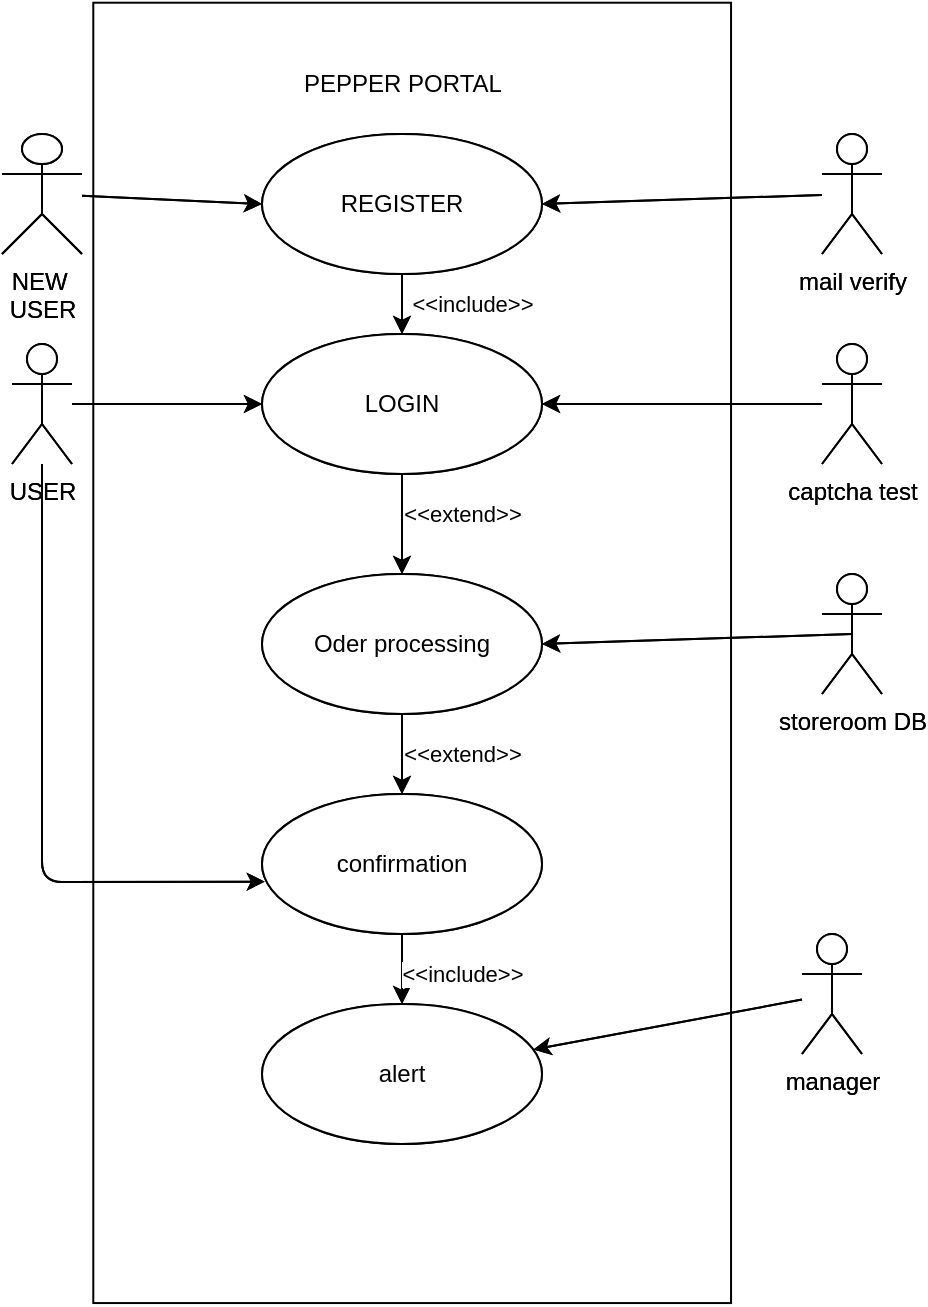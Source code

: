 <mxfile>
    <diagram id="vSFggznAbJeWguTk73ND" name="Page-1">
        <mxGraphModel dx="712" dy="632" grid="1" gridSize="10" guides="1" tooltips="1" connect="1" arrows="1" fold="1" page="1" pageScale="1" pageWidth="850" pageHeight="1100" math="0" shadow="0">
            <root>
                <mxCell id="0"/>
                <mxCell id="1" parent="0"/>
                <mxCell id="18" value="" style="rounded=0;whiteSpace=wrap;html=1;rotation=90;" parent="1" vertex="1">
                    <mxGeometry x="-80" y="180" width="650.17" height="318.88" as="geometry"/>
                </mxCell>
                <mxCell id="5" value="" style="edgeStyle=none;html=1;entryX=0;entryY=0.5;entryDx=0;entryDy=0;" parent="1" source="2" target="15" edge="1">
                    <mxGeometry relative="1" as="geometry">
                        <mxPoint x="170" y="115.385" as="targetPoint"/>
                    </mxGeometry>
                </mxCell>
                <mxCell id="39" style="edgeStyle=none;html=1;entryX=0.01;entryY=0.626;entryDx=0;entryDy=0;entryPerimeter=0;" edge="1" parent="1" source="2" target="28">
                    <mxGeometry relative="1" as="geometry">
                        <Array as="points">
                            <mxPoint x="60" y="454"/>
                        </Array>
                    </mxGeometry>
                </mxCell>
                <mxCell id="2" value="USER" style="shape=umlActor;verticalLabelPosition=bottom;verticalAlign=top;html=1;outlineConnect=0;" parent="1" vertex="1">
                    <mxGeometry x="45" y="185" width="30" height="60" as="geometry"/>
                </mxCell>
                <mxCell id="35" style="edgeStyle=none;html=1;" edge="1" parent="1" source="3" target="33">
                    <mxGeometry relative="1" as="geometry"/>
                </mxCell>
                <mxCell id="3" value="manager" style="shape=umlActor;verticalLabelPosition=bottom;verticalAlign=top;html=1;outlineConnect=0;" parent="1" vertex="1">
                    <mxGeometry x="440" y="480" width="30" height="60" as="geometry"/>
                </mxCell>
                <mxCell id="25" value="&amp;lt;&amp;lt;extend&amp;gt;&amp;gt;" style="edgeStyle=none;html=1;exitX=0.5;exitY=1;exitDx=0;exitDy=0;entryX=0.5;entryY=0;entryDx=0;entryDy=0;" edge="1" parent="1" source="12" target="15">
                    <mxGeometry x="1" y="212" relative="1" as="geometry">
                        <Array as="points"/>
                        <mxPoint x="-182" y="210" as="offset"/>
                    </mxGeometry>
                </mxCell>
                <mxCell id="12" value="REGISTER" style="ellipse;whiteSpace=wrap;html=1;" parent="1" vertex="1">
                    <mxGeometry x="170" y="80" width="140" height="70" as="geometry"/>
                </mxCell>
                <mxCell id="16" style="edgeStyle=none;html=1;entryX=0;entryY=0.5;entryDx=0;entryDy=0;" parent="1" source="13" target="12" edge="1">
                    <mxGeometry relative="1" as="geometry"/>
                </mxCell>
                <mxCell id="13" value="NEW&amp;nbsp;&lt;br&gt;USER" style="shape=umlActor;verticalLabelPosition=bottom;verticalAlign=top;html=1;outlineConnect=0;" parent="1" vertex="1">
                    <mxGeometry x="40" y="80" width="40" height="60" as="geometry"/>
                </mxCell>
                <mxCell id="30" style="edgeStyle=none;html=1;exitX=0.5;exitY=1;exitDx=0;exitDy=0;" edge="1" parent="1" source="15" target="27">
                    <mxGeometry relative="1" as="geometry"/>
                </mxCell>
                <mxCell id="15" value="LOGIN" style="ellipse;whiteSpace=wrap;html=1;" parent="1" vertex="1">
                    <mxGeometry x="170" y="180" width="140" height="70" as="geometry"/>
                </mxCell>
                <mxCell id="23" style="edgeStyle=none;html=1;" edge="1" parent="1" source="20" target="15">
                    <mxGeometry relative="1" as="geometry"/>
                </mxCell>
                <mxCell id="20" value="captcha test" style="shape=umlActor;verticalLabelPosition=bottom;verticalAlign=top;html=1;outlineConnect=0;" vertex="1" parent="1">
                    <mxGeometry x="450" y="185" width="30" height="60" as="geometry"/>
                </mxCell>
                <mxCell id="24" style="edgeStyle=none;html=1;entryX=1;entryY=0.5;entryDx=0;entryDy=0;" edge="1" parent="1" source="21" target="12">
                    <mxGeometry relative="1" as="geometry"/>
                </mxCell>
                <mxCell id="21" value="mail verify" style="shape=umlActor;verticalLabelPosition=bottom;verticalAlign=top;html=1;outlineConnect=0;" vertex="1" parent="1">
                    <mxGeometry x="450" y="80" width="30" height="60" as="geometry"/>
                </mxCell>
                <mxCell id="31" style="edgeStyle=none;html=1;exitX=0.5;exitY=1;exitDx=0;exitDy=0;" edge="1" parent="1" source="27" target="28">
                    <mxGeometry relative="1" as="geometry"/>
                </mxCell>
                <mxCell id="27" value="Oder processing" style="ellipse;whiteSpace=wrap;html=1;" vertex="1" parent="1">
                    <mxGeometry x="170" y="300" width="140" height="70" as="geometry"/>
                </mxCell>
                <mxCell id="34" style="edgeStyle=none;html=1;exitX=0.5;exitY=1;exitDx=0;exitDy=0;entryX=0.5;entryY=0;entryDx=0;entryDy=0;" edge="1" parent="1" source="28" target="33">
                    <mxGeometry relative="1" as="geometry"/>
                </mxCell>
                <mxCell id="28" value="confirmation" style="ellipse;whiteSpace=wrap;html=1;" vertex="1" parent="1">
                    <mxGeometry x="170" y="410" width="140" height="70" as="geometry"/>
                </mxCell>
                <mxCell id="37" style="edgeStyle=none;html=1;exitX=0.5;exitY=0.5;exitDx=0;exitDy=0;exitPerimeter=0;entryX=1;entryY=0.5;entryDx=0;entryDy=0;" edge="1" parent="1" source="32" target="27">
                    <mxGeometry relative="1" as="geometry"/>
                </mxCell>
                <mxCell id="32" value="storeroom DB" style="shape=umlActor;verticalLabelPosition=bottom;verticalAlign=top;html=1;outlineConnect=0;" vertex="1" parent="1">
                    <mxGeometry x="450" y="300" width="30" height="60" as="geometry"/>
                </mxCell>
                <mxCell id="33" value="alert" style="ellipse;whiteSpace=wrap;html=1;" vertex="1" parent="1">
                    <mxGeometry x="170" y="515" width="140" height="70" as="geometry"/>
                </mxCell>
                <mxCell id="41" value="" style="edgeStyle=none;html=1;entryX=0;entryY=0.5;entryDx=0;entryDy=0;" edge="1" parent="1" source="43" target="51">
                    <mxGeometry relative="1" as="geometry">
                        <mxPoint x="170" y="115.385" as="targetPoint"/>
                    </mxGeometry>
                </mxCell>
                <mxCell id="42" style="edgeStyle=none;html=1;entryX=0.01;entryY=0.626;entryDx=0;entryDy=0;entryPerimeter=0;" edge="1" parent="1" source="43" target="59">
                    <mxGeometry relative="1" as="geometry">
                        <Array as="points">
                            <mxPoint x="60" y="454"/>
                        </Array>
                    </mxGeometry>
                </mxCell>
                <mxCell id="43" value="USER" style="shape=umlActor;verticalLabelPosition=bottom;verticalAlign=top;html=1;outlineConnect=0;" vertex="1" parent="1">
                    <mxGeometry x="45" y="185" width="30" height="60" as="geometry"/>
                </mxCell>
                <mxCell id="44" style="edgeStyle=none;html=1;" edge="1" parent="1" source="45" target="62">
                    <mxGeometry relative="1" as="geometry"/>
                </mxCell>
                <mxCell id="45" value="manager" style="shape=umlActor;verticalLabelPosition=bottom;verticalAlign=top;html=1;outlineConnect=0;" vertex="1" parent="1">
                    <mxGeometry x="440" y="480" width="30" height="60" as="geometry"/>
                </mxCell>
                <mxCell id="46" value="&amp;lt;&amp;lt;extend&amp;gt;&amp;gt;" style="edgeStyle=none;html=1;exitX=0.5;exitY=1;exitDx=0;exitDy=0;entryX=0.5;entryY=0;entryDx=0;entryDy=0;" edge="1" parent="1" source="47" target="51">
                    <mxGeometry x="1" y="95" relative="1" as="geometry">
                        <Array as="points"/>
                        <mxPoint x="-65" y="90" as="offset"/>
                    </mxGeometry>
                </mxCell>
                <mxCell id="47" value="REGISTER" style="ellipse;whiteSpace=wrap;html=1;" vertex="1" parent="1">
                    <mxGeometry x="170" y="80" width="140" height="70" as="geometry"/>
                </mxCell>
                <mxCell id="48" style="edgeStyle=none;html=1;entryX=0;entryY=0.5;entryDx=0;entryDy=0;" edge="1" parent="1" source="49" target="47">
                    <mxGeometry relative="1" as="geometry"/>
                </mxCell>
                <mxCell id="49" value="NEW&amp;nbsp;&lt;br&gt;USER" style="shape=umlActor;verticalLabelPosition=bottom;verticalAlign=top;html=1;outlineConnect=0;" vertex="1" parent="1">
                    <mxGeometry x="40" y="80" width="40" height="60" as="geometry"/>
                </mxCell>
                <mxCell id="50" style="edgeStyle=none;html=1;exitX=0.5;exitY=1;exitDx=0;exitDy=0;" edge="1" parent="1" source="51" target="57">
                    <mxGeometry relative="1" as="geometry"/>
                </mxCell>
                <mxCell id="51" value="LOGIN" style="ellipse;whiteSpace=wrap;html=1;" vertex="1" parent="1">
                    <mxGeometry x="170" y="180" width="140" height="70" as="geometry"/>
                </mxCell>
                <mxCell id="52" style="edgeStyle=none;html=1;" edge="1" parent="1" source="53" target="51">
                    <mxGeometry relative="1" as="geometry"/>
                </mxCell>
                <mxCell id="53" value="captcha test" style="shape=umlActor;verticalLabelPosition=bottom;verticalAlign=top;html=1;outlineConnect=0;" vertex="1" parent="1">
                    <mxGeometry x="450" y="185" width="30" height="60" as="geometry"/>
                </mxCell>
                <mxCell id="54" style="edgeStyle=none;html=1;entryX=1;entryY=0.5;entryDx=0;entryDy=0;" edge="1" parent="1" source="55" target="47">
                    <mxGeometry relative="1" as="geometry"/>
                </mxCell>
                <mxCell id="55" value="mail verify" style="shape=umlActor;verticalLabelPosition=bottom;verticalAlign=top;html=1;outlineConnect=0;" vertex="1" parent="1">
                    <mxGeometry x="450" y="80" width="30" height="60" as="geometry"/>
                </mxCell>
                <mxCell id="56" style="edgeStyle=none;html=1;exitX=0.5;exitY=1;exitDx=0;exitDy=0;" edge="1" parent="1" source="57" target="59">
                    <mxGeometry relative="1" as="geometry"/>
                </mxCell>
                <mxCell id="57" value="Oder processing" style="ellipse;whiteSpace=wrap;html=1;" vertex="1" parent="1">
                    <mxGeometry x="170" y="300" width="140" height="70" as="geometry"/>
                </mxCell>
                <mxCell id="58" value="&amp;lt;&amp;lt;include&amp;gt;&amp;gt;" style="edgeStyle=none;html=1;exitX=0.5;exitY=1;exitDx=0;exitDy=0;entryX=0.5;entryY=0;entryDx=0;entryDy=0;" edge="1" parent="1" source="59" target="62">
                    <mxGeometry x="0.143" y="30" relative="1" as="geometry">
                        <mxPoint as="offset"/>
                    </mxGeometry>
                </mxCell>
                <mxCell id="59" value="confirmation" style="ellipse;whiteSpace=wrap;html=1;" vertex="1" parent="1">
                    <mxGeometry x="170" y="410" width="140" height="70" as="geometry"/>
                </mxCell>
                <mxCell id="60" style="edgeStyle=none;html=1;exitX=0.5;exitY=0.5;exitDx=0;exitDy=0;exitPerimeter=0;entryX=1;entryY=0.5;entryDx=0;entryDy=0;" edge="1" parent="1" source="61" target="57">
                    <mxGeometry relative="1" as="geometry"/>
                </mxCell>
                <mxCell id="61" value="storeroom DB" style="shape=umlActor;verticalLabelPosition=bottom;verticalAlign=top;html=1;outlineConnect=0;" vertex="1" parent="1">
                    <mxGeometry x="450" y="300" width="30" height="60" as="geometry"/>
                </mxCell>
                <mxCell id="62" value="alert" style="ellipse;whiteSpace=wrap;html=1;" vertex="1" parent="1">
                    <mxGeometry x="170" y="515" width="140" height="70" as="geometry"/>
                </mxCell>
                <mxCell id="63" value="PEPPER PORTAL" style="text;html=1;align=center;verticalAlign=middle;resizable=0;points=[];autosize=1;strokeColor=none;fillColor=none;" vertex="1" parent="1">
                    <mxGeometry x="180" y="40" width="120" height="30" as="geometry"/>
                </mxCell>
                <mxCell id="68" value="&amp;lt;&amp;lt;include&amp;gt;&amp;gt;" style="text;html=1;align=center;verticalAlign=middle;resizable=0;points=[];autosize=1;strokeColor=none;fillColor=none;fontSize=11;" vertex="1" parent="1">
                    <mxGeometry x="235" y="150" width="80" height="30" as="geometry"/>
                </mxCell>
            </root>
        </mxGraphModel>
    </diagram>
</mxfile>